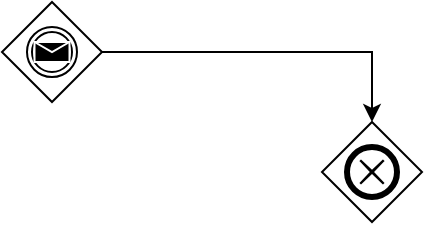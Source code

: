 <mxfile version="12.4.3" type="device" pages="1"><diagram id="yvJ3cn_EuPrqcSz60Cp-" name="Page-1"><mxGraphModel dx="1038" dy="544" grid="1" gridSize="10" guides="1" tooltips="1" connect="1" arrows="1" fold="1" page="1" pageScale="1" pageWidth="827" pageHeight="1169" math="0" shadow="0"><root><mxCell id="0"/><mxCell id="1" parent="0"/><mxCell id="ds1PfwDHh0hrHv693kko-3" style="edgeStyle=orthogonalEdgeStyle;rounded=0;orthogonalLoop=1;jettySize=auto;html=1;" edge="1" parent="1" source="ds1PfwDHh0hrHv693kko-1" target="ds1PfwDHh0hrHv693kko-2"><mxGeometry relative="1" as="geometry"/></mxCell><mxCell id="ds1PfwDHh0hrHv693kko-1" value="" style="shape=mxgraph.bpmn.shape;html=1;verticalLabelPosition=bottom;labelBackgroundColor=#ffffff;verticalAlign=top;align=center;perimeter=rhombusPerimeter;background=gateway;outlineConnect=0;outline=throwing;symbol=message;" vertex="1" parent="1"><mxGeometry x="20" y="20" width="50" height="50" as="geometry"/></mxCell><mxCell id="ds1PfwDHh0hrHv693kko-2" value="" style="shape=mxgraph.bpmn.shape;html=1;verticalLabelPosition=bottom;labelBackgroundColor=#ffffff;verticalAlign=top;align=center;perimeter=rhombusPerimeter;background=gateway;outlineConnect=0;outline=end;symbol=cancel;" vertex="1" parent="1"><mxGeometry x="180" y="80" width="50" height="50" as="geometry"/></mxCell></root></mxGraphModel></diagram></mxfile>